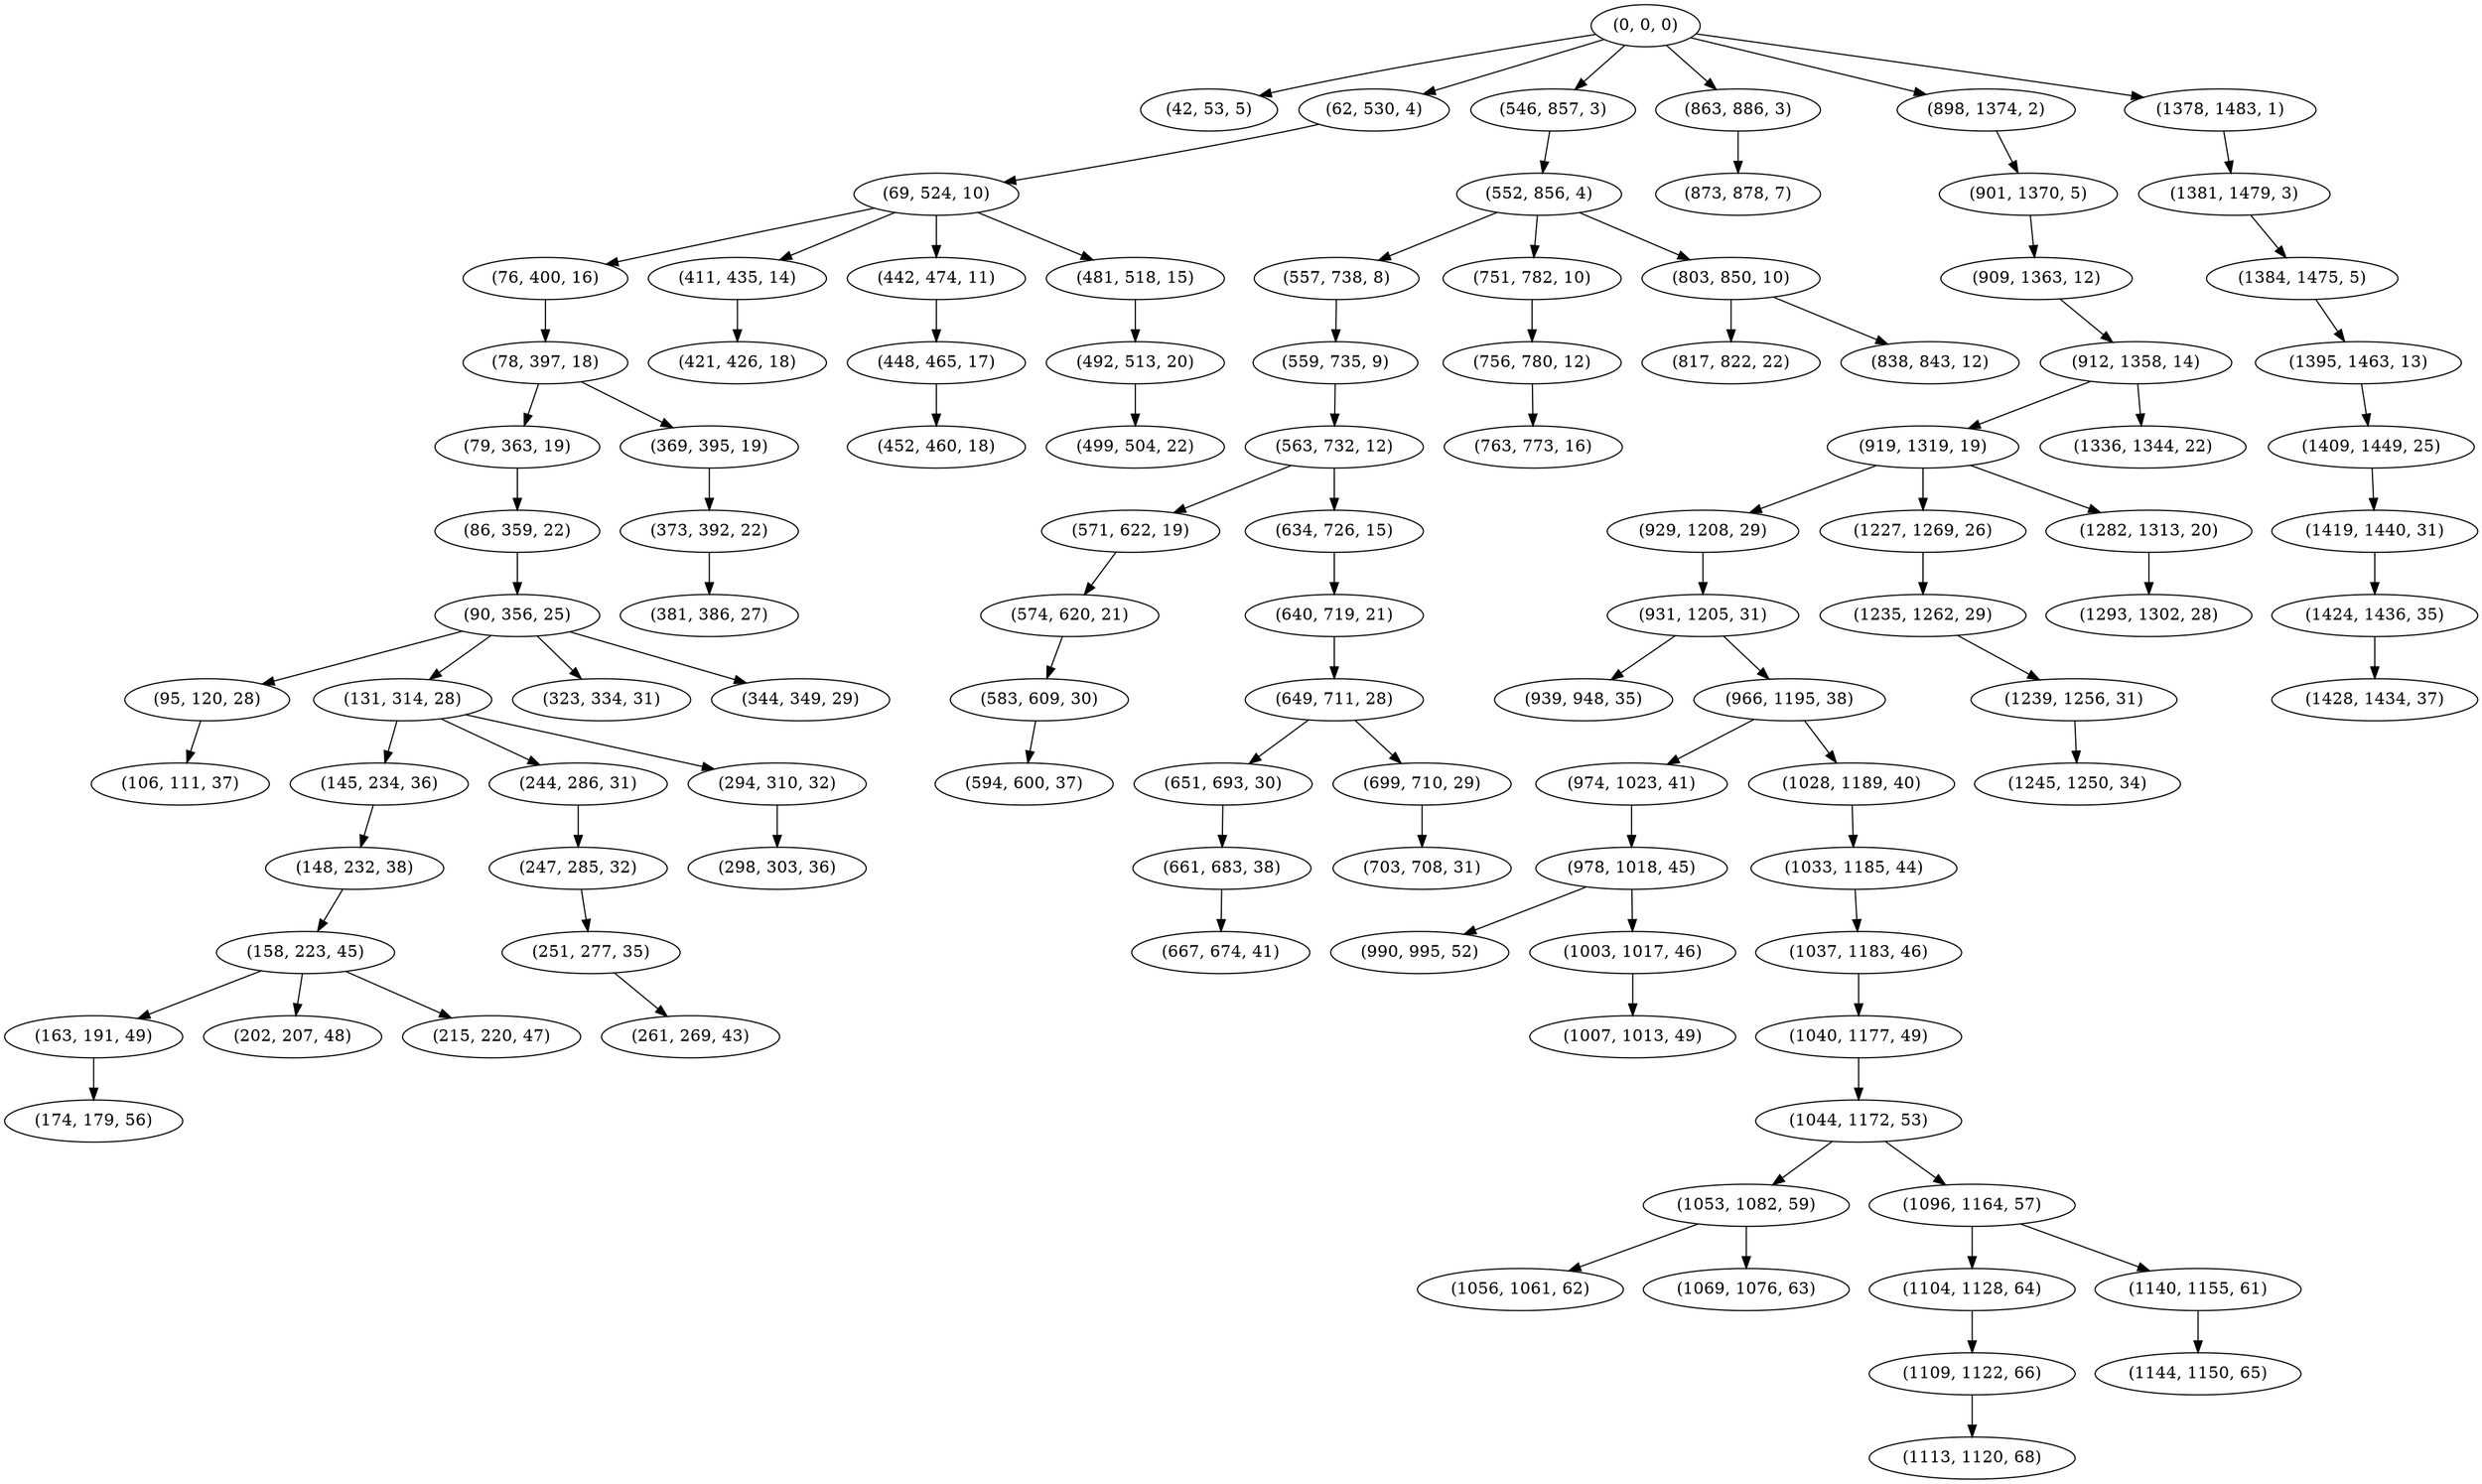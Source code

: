 digraph tree {
    "(0, 0, 0)";
    "(42, 53, 5)";
    "(62, 530, 4)";
    "(69, 524, 10)";
    "(76, 400, 16)";
    "(78, 397, 18)";
    "(79, 363, 19)";
    "(86, 359, 22)";
    "(90, 356, 25)";
    "(95, 120, 28)";
    "(106, 111, 37)";
    "(131, 314, 28)";
    "(145, 234, 36)";
    "(148, 232, 38)";
    "(158, 223, 45)";
    "(163, 191, 49)";
    "(174, 179, 56)";
    "(202, 207, 48)";
    "(215, 220, 47)";
    "(244, 286, 31)";
    "(247, 285, 32)";
    "(251, 277, 35)";
    "(261, 269, 43)";
    "(294, 310, 32)";
    "(298, 303, 36)";
    "(323, 334, 31)";
    "(344, 349, 29)";
    "(369, 395, 19)";
    "(373, 392, 22)";
    "(381, 386, 27)";
    "(411, 435, 14)";
    "(421, 426, 18)";
    "(442, 474, 11)";
    "(448, 465, 17)";
    "(452, 460, 18)";
    "(481, 518, 15)";
    "(492, 513, 20)";
    "(499, 504, 22)";
    "(546, 857, 3)";
    "(552, 856, 4)";
    "(557, 738, 8)";
    "(559, 735, 9)";
    "(563, 732, 12)";
    "(571, 622, 19)";
    "(574, 620, 21)";
    "(583, 609, 30)";
    "(594, 600, 37)";
    "(634, 726, 15)";
    "(640, 719, 21)";
    "(649, 711, 28)";
    "(651, 693, 30)";
    "(661, 683, 38)";
    "(667, 674, 41)";
    "(699, 710, 29)";
    "(703, 708, 31)";
    "(751, 782, 10)";
    "(756, 780, 12)";
    "(763, 773, 16)";
    "(803, 850, 10)";
    "(817, 822, 22)";
    "(838, 843, 12)";
    "(863, 886, 3)";
    "(873, 878, 7)";
    "(898, 1374, 2)";
    "(901, 1370, 5)";
    "(909, 1363, 12)";
    "(912, 1358, 14)";
    "(919, 1319, 19)";
    "(929, 1208, 29)";
    "(931, 1205, 31)";
    "(939, 948, 35)";
    "(966, 1195, 38)";
    "(974, 1023, 41)";
    "(978, 1018, 45)";
    "(990, 995, 52)";
    "(1003, 1017, 46)";
    "(1007, 1013, 49)";
    "(1028, 1189, 40)";
    "(1033, 1185, 44)";
    "(1037, 1183, 46)";
    "(1040, 1177, 49)";
    "(1044, 1172, 53)";
    "(1053, 1082, 59)";
    "(1056, 1061, 62)";
    "(1069, 1076, 63)";
    "(1096, 1164, 57)";
    "(1104, 1128, 64)";
    "(1109, 1122, 66)";
    "(1113, 1120, 68)";
    "(1140, 1155, 61)";
    "(1144, 1150, 65)";
    "(1227, 1269, 26)";
    "(1235, 1262, 29)";
    "(1239, 1256, 31)";
    "(1245, 1250, 34)";
    "(1282, 1313, 20)";
    "(1293, 1302, 28)";
    "(1336, 1344, 22)";
    "(1378, 1483, 1)";
    "(1381, 1479, 3)";
    "(1384, 1475, 5)";
    "(1395, 1463, 13)";
    "(1409, 1449, 25)";
    "(1419, 1440, 31)";
    "(1424, 1436, 35)";
    "(1428, 1434, 37)";
    "(0, 0, 0)" -> "(42, 53, 5)";
    "(0, 0, 0)" -> "(62, 530, 4)";
    "(0, 0, 0)" -> "(546, 857, 3)";
    "(0, 0, 0)" -> "(863, 886, 3)";
    "(0, 0, 0)" -> "(898, 1374, 2)";
    "(0, 0, 0)" -> "(1378, 1483, 1)";
    "(62, 530, 4)" -> "(69, 524, 10)";
    "(69, 524, 10)" -> "(76, 400, 16)";
    "(69, 524, 10)" -> "(411, 435, 14)";
    "(69, 524, 10)" -> "(442, 474, 11)";
    "(69, 524, 10)" -> "(481, 518, 15)";
    "(76, 400, 16)" -> "(78, 397, 18)";
    "(78, 397, 18)" -> "(79, 363, 19)";
    "(78, 397, 18)" -> "(369, 395, 19)";
    "(79, 363, 19)" -> "(86, 359, 22)";
    "(86, 359, 22)" -> "(90, 356, 25)";
    "(90, 356, 25)" -> "(95, 120, 28)";
    "(90, 356, 25)" -> "(131, 314, 28)";
    "(90, 356, 25)" -> "(323, 334, 31)";
    "(90, 356, 25)" -> "(344, 349, 29)";
    "(95, 120, 28)" -> "(106, 111, 37)";
    "(131, 314, 28)" -> "(145, 234, 36)";
    "(131, 314, 28)" -> "(244, 286, 31)";
    "(131, 314, 28)" -> "(294, 310, 32)";
    "(145, 234, 36)" -> "(148, 232, 38)";
    "(148, 232, 38)" -> "(158, 223, 45)";
    "(158, 223, 45)" -> "(163, 191, 49)";
    "(158, 223, 45)" -> "(202, 207, 48)";
    "(158, 223, 45)" -> "(215, 220, 47)";
    "(163, 191, 49)" -> "(174, 179, 56)";
    "(244, 286, 31)" -> "(247, 285, 32)";
    "(247, 285, 32)" -> "(251, 277, 35)";
    "(251, 277, 35)" -> "(261, 269, 43)";
    "(294, 310, 32)" -> "(298, 303, 36)";
    "(369, 395, 19)" -> "(373, 392, 22)";
    "(373, 392, 22)" -> "(381, 386, 27)";
    "(411, 435, 14)" -> "(421, 426, 18)";
    "(442, 474, 11)" -> "(448, 465, 17)";
    "(448, 465, 17)" -> "(452, 460, 18)";
    "(481, 518, 15)" -> "(492, 513, 20)";
    "(492, 513, 20)" -> "(499, 504, 22)";
    "(546, 857, 3)" -> "(552, 856, 4)";
    "(552, 856, 4)" -> "(557, 738, 8)";
    "(552, 856, 4)" -> "(751, 782, 10)";
    "(552, 856, 4)" -> "(803, 850, 10)";
    "(557, 738, 8)" -> "(559, 735, 9)";
    "(559, 735, 9)" -> "(563, 732, 12)";
    "(563, 732, 12)" -> "(571, 622, 19)";
    "(563, 732, 12)" -> "(634, 726, 15)";
    "(571, 622, 19)" -> "(574, 620, 21)";
    "(574, 620, 21)" -> "(583, 609, 30)";
    "(583, 609, 30)" -> "(594, 600, 37)";
    "(634, 726, 15)" -> "(640, 719, 21)";
    "(640, 719, 21)" -> "(649, 711, 28)";
    "(649, 711, 28)" -> "(651, 693, 30)";
    "(649, 711, 28)" -> "(699, 710, 29)";
    "(651, 693, 30)" -> "(661, 683, 38)";
    "(661, 683, 38)" -> "(667, 674, 41)";
    "(699, 710, 29)" -> "(703, 708, 31)";
    "(751, 782, 10)" -> "(756, 780, 12)";
    "(756, 780, 12)" -> "(763, 773, 16)";
    "(803, 850, 10)" -> "(817, 822, 22)";
    "(803, 850, 10)" -> "(838, 843, 12)";
    "(863, 886, 3)" -> "(873, 878, 7)";
    "(898, 1374, 2)" -> "(901, 1370, 5)";
    "(901, 1370, 5)" -> "(909, 1363, 12)";
    "(909, 1363, 12)" -> "(912, 1358, 14)";
    "(912, 1358, 14)" -> "(919, 1319, 19)";
    "(912, 1358, 14)" -> "(1336, 1344, 22)";
    "(919, 1319, 19)" -> "(929, 1208, 29)";
    "(919, 1319, 19)" -> "(1227, 1269, 26)";
    "(919, 1319, 19)" -> "(1282, 1313, 20)";
    "(929, 1208, 29)" -> "(931, 1205, 31)";
    "(931, 1205, 31)" -> "(939, 948, 35)";
    "(931, 1205, 31)" -> "(966, 1195, 38)";
    "(966, 1195, 38)" -> "(974, 1023, 41)";
    "(966, 1195, 38)" -> "(1028, 1189, 40)";
    "(974, 1023, 41)" -> "(978, 1018, 45)";
    "(978, 1018, 45)" -> "(990, 995, 52)";
    "(978, 1018, 45)" -> "(1003, 1017, 46)";
    "(1003, 1017, 46)" -> "(1007, 1013, 49)";
    "(1028, 1189, 40)" -> "(1033, 1185, 44)";
    "(1033, 1185, 44)" -> "(1037, 1183, 46)";
    "(1037, 1183, 46)" -> "(1040, 1177, 49)";
    "(1040, 1177, 49)" -> "(1044, 1172, 53)";
    "(1044, 1172, 53)" -> "(1053, 1082, 59)";
    "(1044, 1172, 53)" -> "(1096, 1164, 57)";
    "(1053, 1082, 59)" -> "(1056, 1061, 62)";
    "(1053, 1082, 59)" -> "(1069, 1076, 63)";
    "(1096, 1164, 57)" -> "(1104, 1128, 64)";
    "(1096, 1164, 57)" -> "(1140, 1155, 61)";
    "(1104, 1128, 64)" -> "(1109, 1122, 66)";
    "(1109, 1122, 66)" -> "(1113, 1120, 68)";
    "(1140, 1155, 61)" -> "(1144, 1150, 65)";
    "(1227, 1269, 26)" -> "(1235, 1262, 29)";
    "(1235, 1262, 29)" -> "(1239, 1256, 31)";
    "(1239, 1256, 31)" -> "(1245, 1250, 34)";
    "(1282, 1313, 20)" -> "(1293, 1302, 28)";
    "(1378, 1483, 1)" -> "(1381, 1479, 3)";
    "(1381, 1479, 3)" -> "(1384, 1475, 5)";
    "(1384, 1475, 5)" -> "(1395, 1463, 13)";
    "(1395, 1463, 13)" -> "(1409, 1449, 25)";
    "(1409, 1449, 25)" -> "(1419, 1440, 31)";
    "(1419, 1440, 31)" -> "(1424, 1436, 35)";
    "(1424, 1436, 35)" -> "(1428, 1434, 37)";
}
